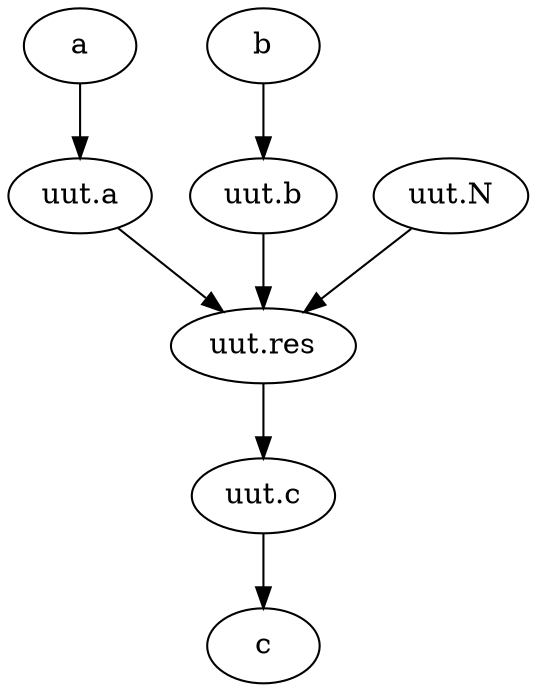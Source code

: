 strict digraph "()" {
	a -> "uut.a"	 [weight=1.0];
	b -> "uut.b"	 [weight=1.0];
	"uut.a" -> "uut.res"	 [weight=39.0];
	"uut.c" -> c	 [weight=1.0];
	"uut.b" -> "uut.res"	 [weight=39.0];
	"uut.N" -> "uut.res"	 [weight=68.0];
	"uut.res" -> "uut.c"	 [weight=1.0];
}
